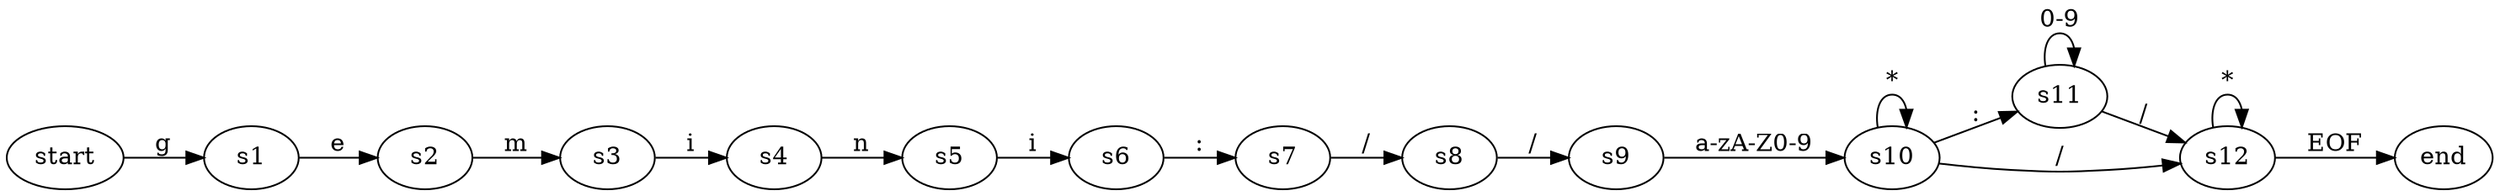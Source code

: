 digraph g {

rankdir=LR

start -> s1 [label="g"]
s1 -> s2 [label="e"]
s2 -> s3 [label="m"]
s3 -> s4 [label="i"]
s4 -> s5 [label="n"]
s5 -> s6 [label="i"]
s6 -> s7 [label=":"]
s7 -> s8 [label="/"]
s8 -> s9 [label="/"]

s9 -> s10 [label="a-zA-Z0-9"]
s10 -> s10 [label="*"]
s10 -> s11 [label=":"]
s10 -> s12 [label="/"]

s11 -> s11 [label="0-9"]
s11 -> s12 [label="/"]

s12 -> end [label="EOF"]
s12 -> s12 [label="*"]

}
